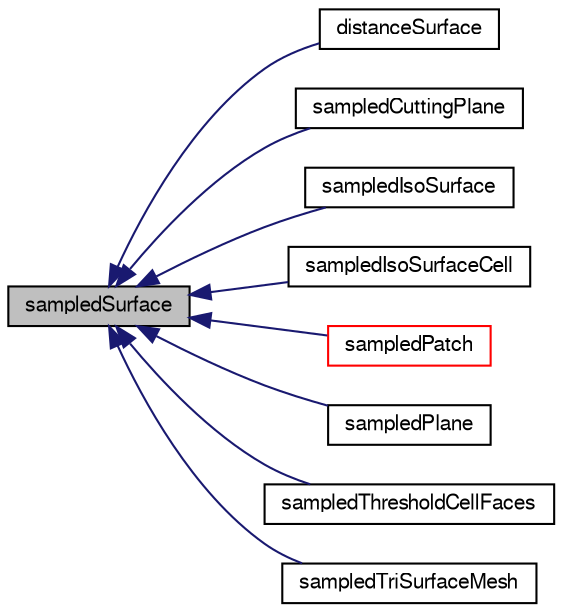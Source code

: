 digraph "sampledSurface"
{
  bgcolor="transparent";
  edge [fontname="FreeSans",fontsize="10",labelfontname="FreeSans",labelfontsize="10"];
  node [fontname="FreeSans",fontsize="10",shape=record];
  rankdir="LR";
  Node0 [label="sampledSurface",height=0.2,width=0.4,color="black", fillcolor="grey75", style="filled", fontcolor="black"];
  Node0 -> Node1 [dir="back",color="midnightblue",fontsize="10",style="solid",fontname="FreeSans"];
  Node1 [label="distanceSurface",height=0.2,width=0.4,color="black",URL="$a29342.html",tooltip="A sampledSurface defined by a distance to a surface. "];
  Node0 -> Node2 [dir="back",color="midnightblue",fontsize="10",style="solid",fontname="FreeSans"];
  Node2 [label="sampledCuttingPlane",height=0.2,width=0.4,color="black",URL="$a29362.html",tooltip="A sampledSurface defined by a plane. "];
  Node0 -> Node3 [dir="back",color="midnightblue",fontsize="10",style="solid",fontname="FreeSans"];
  Node3 [label="sampledIsoSurface",height=0.2,width=0.4,color="black",URL="$a29354.html",tooltip="A sampledSurface defined by a surface of iso value. Always triangulated. To be used in sampleSurfaces..."];
  Node0 -> Node4 [dir="back",color="midnightblue",fontsize="10",style="solid",fontname="FreeSans"];
  Node4 [label="sampledIsoSurfaceCell",height=0.2,width=0.4,color="black",URL="$a29358.html",tooltip="A sampledSurface defined by a surface of iso value. Always triangulated. To be used in sampleSurfaces..."];
  Node0 -> Node5 [dir="back",color="midnightblue",fontsize="10",style="solid",fontname="FreeSans"];
  Node5 [label="sampledPatch",height=0.2,width=0.4,color="red",URL="$a29366.html",tooltip="A sampledSurface on patches. Non-triangulated by default. "];
  Node0 -> Node7 [dir="back",color="midnightblue",fontsize="10",style="solid",fontname="FreeSans"];
  Node7 [label="sampledPlane",height=0.2,width=0.4,color="black",URL="$a29374.html",tooltip="A sampledSurface defined by a cuttingPlane. Triangulated by default. "];
  Node0 -> Node8 [dir="back",color="midnightblue",fontsize="10",style="solid",fontname="FreeSans"];
  Node8 [label="sampledThresholdCellFaces",height=0.2,width=0.4,color="black",URL="$a29402.html",tooltip="A sampledSurface defined by the cell faces corresponding to a threshold value. "];
  Node0 -> Node9 [dir="back",color="midnightblue",fontsize="10",style="solid",fontname="FreeSans"];
  Node9 [label="sampledTriSurfaceMesh",height=0.2,width=0.4,color="black",URL="$a29398.html",tooltip="A sampledSurface from a triSurfaceMesh. It samples on the points/triangles of the triSurface..."];
}
